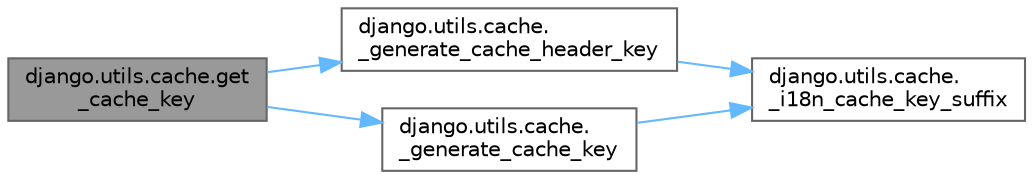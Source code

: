 digraph "django.utils.cache.get_cache_key"
{
 // LATEX_PDF_SIZE
  bgcolor="transparent";
  edge [fontname=Helvetica,fontsize=10,labelfontname=Helvetica,labelfontsize=10];
  node [fontname=Helvetica,fontsize=10,shape=box,height=0.2,width=0.4];
  rankdir="LR";
  Node1 [id="Node000001",label="django.utils.cache.get\l_cache_key",height=0.2,width=0.4,color="gray40", fillcolor="grey60", style="filled", fontcolor="black",tooltip=" "];
  Node1 -> Node2 [id="edge1_Node000001_Node000002",color="steelblue1",style="solid",tooltip=" "];
  Node2 [id="Node000002",label="django.utils.cache.\l_generate_cache_header_key",height=0.2,width=0.4,color="grey40", fillcolor="white", style="filled",URL="$namespacedjango_1_1utils_1_1cache.html#abe3f196643bed3c5cae2b0ca66a391fd",tooltip=" "];
  Node2 -> Node3 [id="edge2_Node000002_Node000003",color="steelblue1",style="solid",tooltip=" "];
  Node3 [id="Node000003",label="django.utils.cache.\l_i18n_cache_key_suffix",height=0.2,width=0.4,color="grey40", fillcolor="white", style="filled",URL="$namespacedjango_1_1utils_1_1cache.html#aa21b2116ec40b6bc5980a83fdeb66c1c",tooltip=" "];
  Node1 -> Node4 [id="edge3_Node000001_Node000004",color="steelblue1",style="solid",tooltip=" "];
  Node4 [id="Node000004",label="django.utils.cache.\l_generate_cache_key",height=0.2,width=0.4,color="grey40", fillcolor="white", style="filled",URL="$namespacedjango_1_1utils_1_1cache.html#a757f75067e9f2f476abe25f68d7f5203",tooltip=" "];
  Node4 -> Node3 [id="edge4_Node000004_Node000003",color="steelblue1",style="solid",tooltip=" "];
}

